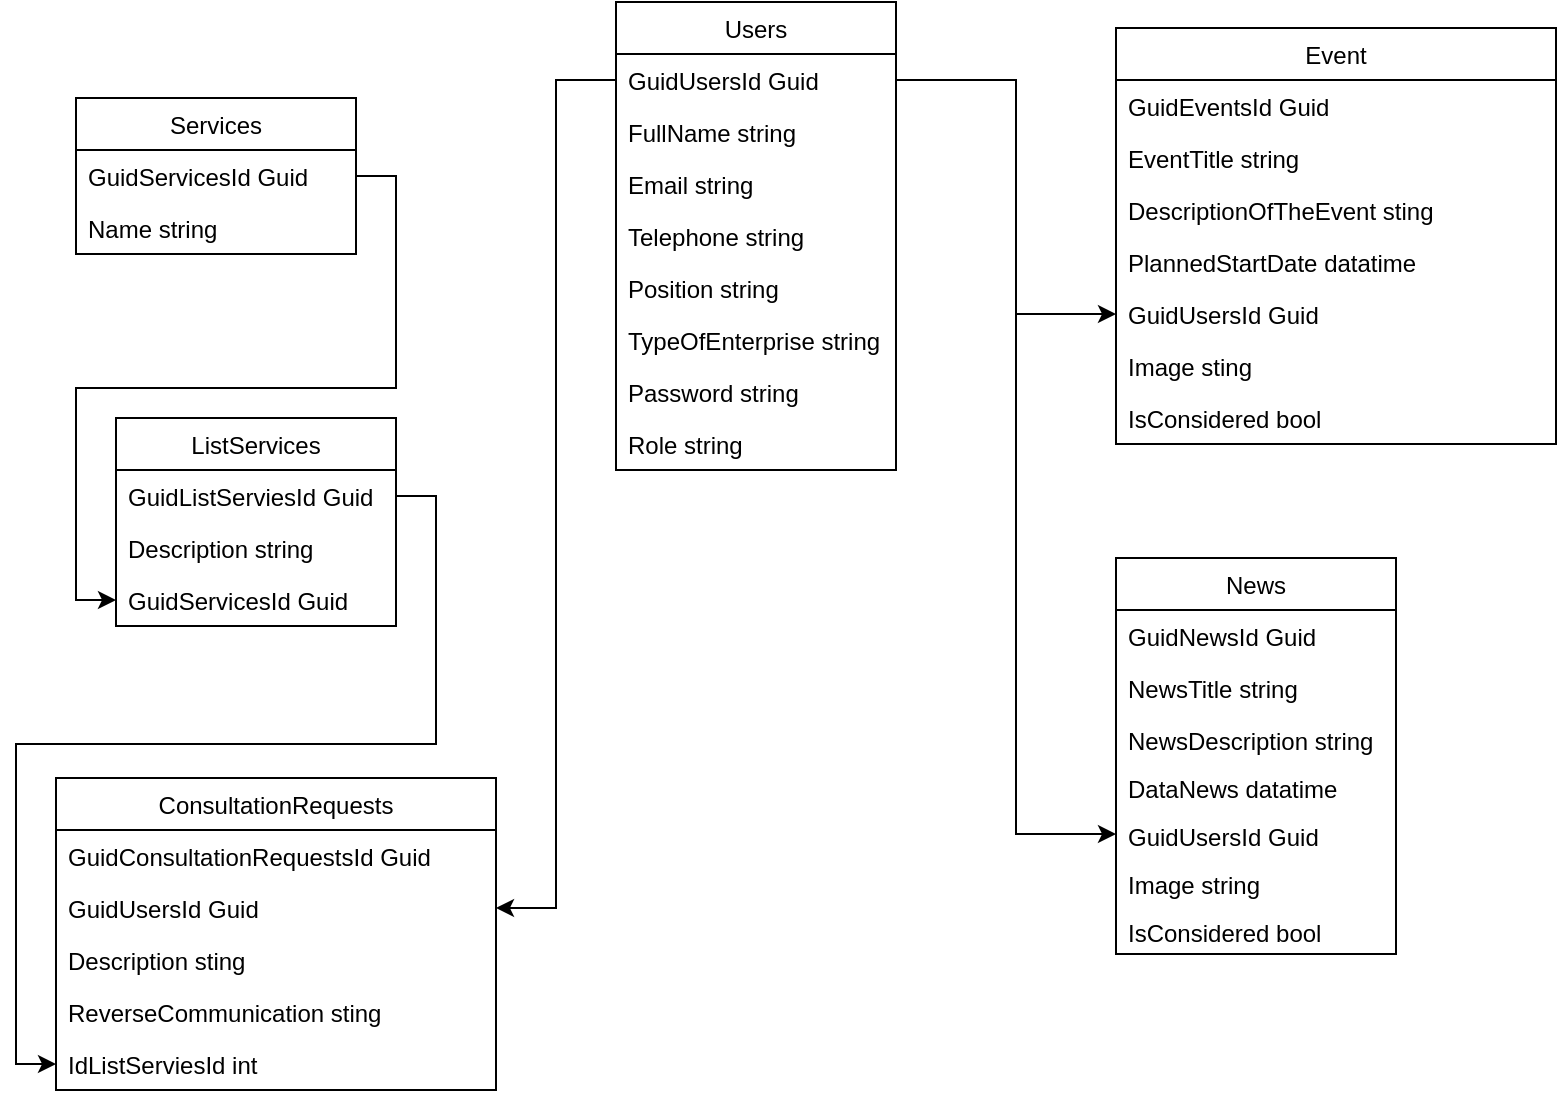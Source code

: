 <mxfile version="14.5.10" type="device"><diagram id="-yBoaJkLIZWyixFHlYv4" name="Page-1"><mxGraphModel dx="1822" dy="794" grid="0" gridSize="10" guides="1" tooltips="1" connect="1" arrows="1" fold="1" page="0" pageScale="1" pageWidth="827" pageHeight="1169" math="0" shadow="0"><root><mxCell id="0"/><mxCell id="1" parent="0"/><mxCell id="fJK8dYbHv9sla1qktkQf-41" value="Users" style="swimlane;fontStyle=0;childLayout=stackLayout;horizontal=1;startSize=26;fillColor=none;horizontalStack=0;resizeParent=1;resizeParentMax=0;resizeLast=0;collapsible=1;marginBottom=0;" parent="1" vertex="1"><mxGeometry x="50" y="92" width="140" height="234" as="geometry"><mxRectangle x="120" y="80" width="60" height="26" as="alternateBounds"/></mxGeometry></mxCell><mxCell id="fJK8dYbHv9sla1qktkQf-42" value="GuidUsersId Guid" style="text;strokeColor=none;fillColor=none;align=left;verticalAlign=top;spacingLeft=4;spacingRight=4;overflow=hidden;rotatable=0;points=[[0,0.5],[1,0.5]];portConstraint=eastwest;" parent="fJK8dYbHv9sla1qktkQf-41" vertex="1"><mxGeometry y="26" width="140" height="26" as="geometry"/></mxCell><mxCell id="fJK8dYbHv9sla1qktkQf-43" value="FullName string" style="text;strokeColor=none;fillColor=none;align=left;verticalAlign=top;spacingLeft=4;spacingRight=4;overflow=hidden;rotatable=0;points=[[0,0.5],[1,0.5]];portConstraint=eastwest;" parent="fJK8dYbHv9sla1qktkQf-41" vertex="1"><mxGeometry y="52" width="140" height="26" as="geometry"/></mxCell><mxCell id="fJK8dYbHv9sla1qktkQf-44" value="Email string" style="text;strokeColor=none;fillColor=none;align=left;verticalAlign=top;spacingLeft=4;spacingRight=4;overflow=hidden;rotatable=0;points=[[0,0.5],[1,0.5]];portConstraint=eastwest;" parent="fJK8dYbHv9sla1qktkQf-41" vertex="1"><mxGeometry y="78" width="140" height="26" as="geometry"/></mxCell><mxCell id="fJK8dYbHv9sla1qktkQf-45" value="Telephone string" style="text;strokeColor=none;fillColor=none;align=left;verticalAlign=top;spacingLeft=4;spacingRight=4;overflow=hidden;rotatable=0;points=[[0,0.5],[1,0.5]];portConstraint=eastwest;" parent="fJK8dYbHv9sla1qktkQf-41" vertex="1"><mxGeometry y="104" width="140" height="26" as="geometry"/></mxCell><mxCell id="fJK8dYbHv9sla1qktkQf-46" value="Position string" style="text;strokeColor=none;fillColor=none;align=left;verticalAlign=top;spacingLeft=4;spacingRight=4;overflow=hidden;rotatable=0;points=[[0,0.5],[1,0.5]];portConstraint=eastwest;" parent="fJK8dYbHv9sla1qktkQf-41" vertex="1"><mxGeometry y="130" width="140" height="26" as="geometry"/></mxCell><mxCell id="fJK8dYbHv9sla1qktkQf-47" value="TypeOfEnterprise string" style="text;strokeColor=none;fillColor=none;align=left;verticalAlign=top;spacingLeft=4;spacingRight=4;overflow=hidden;rotatable=0;points=[[0,0.5],[1,0.5]];portConstraint=eastwest;" parent="fJK8dYbHv9sla1qktkQf-41" vertex="1"><mxGeometry y="156" width="140" height="26" as="geometry"/></mxCell><mxCell id="fJK8dYbHv9sla1qktkQf-48" value="Password string" style="text;strokeColor=none;fillColor=none;align=left;verticalAlign=top;spacingLeft=4;spacingRight=4;overflow=hidden;rotatable=0;points=[[0,0.5],[1,0.5]];portConstraint=eastwest;" parent="fJK8dYbHv9sla1qktkQf-41" vertex="1"><mxGeometry y="182" width="140" height="26" as="geometry"/></mxCell><mxCell id="fJK8dYbHv9sla1qktkQf-49" value="Role string" style="text;strokeColor=none;fillColor=none;align=left;verticalAlign=top;spacingLeft=4;spacingRight=4;overflow=hidden;rotatable=0;points=[[0,0.5],[1,0.5]];portConstraint=eastwest;" parent="fJK8dYbHv9sla1qktkQf-41" vertex="1"><mxGeometry y="208" width="140" height="26" as="geometry"/></mxCell><mxCell id="fJK8dYbHv9sla1qktkQf-50" value="Services" style="swimlane;fontStyle=0;childLayout=stackLayout;horizontal=1;startSize=26;fillColor=none;horizontalStack=0;resizeParent=1;resizeParentMax=0;resizeLast=0;collapsible=1;marginBottom=0;" parent="1" vertex="1"><mxGeometry x="-220" y="140" width="140" height="78" as="geometry"/></mxCell><mxCell id="fJK8dYbHv9sla1qktkQf-51" value="GuidServicesId Guid" style="text;strokeColor=none;fillColor=none;align=left;verticalAlign=top;spacingLeft=4;spacingRight=4;overflow=hidden;rotatable=0;points=[[0,0.5],[1,0.5]];portConstraint=eastwest;" parent="fJK8dYbHv9sla1qktkQf-50" vertex="1"><mxGeometry y="26" width="140" height="26" as="geometry"/></mxCell><mxCell id="fJK8dYbHv9sla1qktkQf-52" value="Name string" style="text;strokeColor=none;fillColor=none;align=left;verticalAlign=top;spacingLeft=4;spacingRight=4;overflow=hidden;rotatable=0;points=[[0,0.5],[1,0.5]];portConstraint=eastwest;" parent="fJK8dYbHv9sla1qktkQf-50" vertex="1"><mxGeometry y="52" width="140" height="26" as="geometry"/></mxCell><mxCell id="fJK8dYbHv9sla1qktkQf-53" value="ListServices" style="swimlane;fontStyle=0;childLayout=stackLayout;horizontal=1;startSize=26;fillColor=none;horizontalStack=0;resizeParent=1;resizeParentMax=0;resizeLast=0;collapsible=1;marginBottom=0;" parent="1" vertex="1"><mxGeometry x="-200" y="300" width="140" height="104" as="geometry"/></mxCell><mxCell id="fJK8dYbHv9sla1qktkQf-54" value="GuidListServiesId Guid" style="text;strokeColor=none;fillColor=none;align=left;verticalAlign=top;spacingLeft=4;spacingRight=4;overflow=hidden;rotatable=0;points=[[0,0.5],[1,0.5]];portConstraint=eastwest;" parent="fJK8dYbHv9sla1qktkQf-53" vertex="1"><mxGeometry y="26" width="140" height="26" as="geometry"/></mxCell><mxCell id="fJK8dYbHv9sla1qktkQf-55" value="Description string" style="text;strokeColor=none;fillColor=none;align=left;verticalAlign=top;spacingLeft=4;spacingRight=4;overflow=hidden;rotatable=0;points=[[0,0.5],[1,0.5]];portConstraint=eastwest;" parent="fJK8dYbHv9sla1qktkQf-53" vertex="1"><mxGeometry y="52" width="140" height="26" as="geometry"/></mxCell><mxCell id="fJK8dYbHv9sla1qktkQf-56" value="GuidServicesId Guid" style="text;strokeColor=none;fillColor=none;align=left;verticalAlign=top;spacingLeft=4;spacingRight=4;overflow=hidden;rotatable=0;points=[[0,0.5],[1,0.5]];portConstraint=eastwest;" parent="fJK8dYbHv9sla1qktkQf-53" vertex="1"><mxGeometry y="78" width="140" height="26" as="geometry"/></mxCell><mxCell id="fJK8dYbHv9sla1qktkQf-57" style="edgeStyle=orthogonalEdgeStyle;rounded=0;orthogonalLoop=1;jettySize=auto;html=1;exitX=1;exitY=0.5;exitDx=0;exitDy=0;" parent="1" source="fJK8dYbHv9sla1qktkQf-51" target="fJK8dYbHv9sla1qktkQf-56" edge="1"><mxGeometry relative="1" as="geometry"/></mxCell><mxCell id="fJK8dYbHv9sla1qktkQf-58" value="Event" style="swimlane;fontStyle=0;childLayout=stackLayout;horizontal=1;startSize=26;fillColor=none;horizontalStack=0;resizeParent=1;resizeParentMax=0;resizeLast=0;collapsible=1;marginBottom=0;" parent="1" vertex="1"><mxGeometry x="300" y="105" width="220" height="208" as="geometry"/></mxCell><mxCell id="fJK8dYbHv9sla1qktkQf-59" value="GuidEventsId Guid" style="text;strokeColor=none;fillColor=none;align=left;verticalAlign=top;spacingLeft=4;spacingRight=4;overflow=hidden;rotatable=0;points=[[0,0.5],[1,0.5]];portConstraint=eastwest;" parent="fJK8dYbHv9sla1qktkQf-58" vertex="1"><mxGeometry y="26" width="220" height="26" as="geometry"/></mxCell><mxCell id="fJK8dYbHv9sla1qktkQf-60" value="EventTitle string" style="text;strokeColor=none;fillColor=none;align=left;verticalAlign=top;spacingLeft=4;spacingRight=4;overflow=hidden;rotatable=0;points=[[0,0.5],[1,0.5]];portConstraint=eastwest;" parent="fJK8dYbHv9sla1qktkQf-58" vertex="1"><mxGeometry y="52" width="220" height="26" as="geometry"/></mxCell><mxCell id="fJK8dYbHv9sla1qktkQf-61" value="DescriptionOfTheEvent sting" style="text;strokeColor=none;fillColor=none;align=left;verticalAlign=top;spacingLeft=4;spacingRight=4;overflow=hidden;rotatable=0;points=[[0,0.5],[1,0.5]];portConstraint=eastwest;" parent="fJK8dYbHv9sla1qktkQf-58" vertex="1"><mxGeometry y="78" width="220" height="26" as="geometry"/></mxCell><mxCell id="fJK8dYbHv9sla1qktkQf-62" value="PlannedStartDate datatime" style="text;strokeColor=none;fillColor=none;align=left;verticalAlign=top;spacingLeft=4;spacingRight=4;overflow=hidden;rotatable=0;points=[[0,0.5],[1,0.5]];portConstraint=eastwest;" parent="fJK8dYbHv9sla1qktkQf-58" vertex="1"><mxGeometry y="104" width="220" height="26" as="geometry"/></mxCell><mxCell id="fJK8dYbHv9sla1qktkQf-64" value="GuidUsersId Guid" style="text;strokeColor=none;fillColor=none;align=left;verticalAlign=top;spacingLeft=4;spacingRight=4;overflow=hidden;rotatable=0;points=[[0,0.5],[1,0.5]];portConstraint=eastwest;" parent="fJK8dYbHv9sla1qktkQf-58" vertex="1"><mxGeometry y="130" width="220" height="26" as="geometry"/></mxCell><mxCell id="fJK8dYbHv9sla1qktkQf-63" value="Image sting" style="text;strokeColor=none;fillColor=none;align=left;verticalAlign=top;spacingLeft=4;spacingRight=4;overflow=hidden;rotatable=0;points=[[0,0.5],[1,0.5]];portConstraint=eastwest;" parent="fJK8dYbHv9sla1qktkQf-58" vertex="1"><mxGeometry y="156" width="220" height="26" as="geometry"/></mxCell><mxCell id="fJK8dYbHv9sla1qktkQf-82" value="IsConsidered bool" style="text;strokeColor=none;fillColor=none;align=left;verticalAlign=top;spacingLeft=4;spacingRight=4;overflow=hidden;rotatable=0;points=[[0,0.5],[1,0.5]];portConstraint=eastwest;" parent="fJK8dYbHv9sla1qktkQf-58" vertex="1"><mxGeometry y="182" width="220" height="26" as="geometry"/></mxCell><mxCell id="fJK8dYbHv9sla1qktkQf-65" value="News" style="swimlane;fontStyle=0;childLayout=stackLayout;horizontal=1;startSize=26;fillColor=none;horizontalStack=0;resizeParent=1;resizeParentMax=0;resizeLast=0;collapsible=1;marginBottom=0;" parent="1" vertex="1"><mxGeometry x="300" y="370" width="140" height="198" as="geometry"/></mxCell><mxCell id="fJK8dYbHv9sla1qktkQf-66" value="GuidNewsId Guid" style="text;strokeColor=none;fillColor=none;align=left;verticalAlign=top;spacingLeft=4;spacingRight=4;overflow=hidden;rotatable=0;points=[[0,0.5],[1,0.5]];portConstraint=eastwest;" parent="fJK8dYbHv9sla1qktkQf-65" vertex="1"><mxGeometry y="26" width="140" height="26" as="geometry"/></mxCell><mxCell id="fJK8dYbHv9sla1qktkQf-67" value="NewsTitle string" style="text;strokeColor=none;fillColor=none;align=left;verticalAlign=top;spacingLeft=4;spacingRight=4;overflow=hidden;rotatable=0;points=[[0,0.5],[1,0.5]];portConstraint=eastwest;" parent="fJK8dYbHv9sla1qktkQf-65" vertex="1"><mxGeometry y="52" width="140" height="26" as="geometry"/></mxCell><mxCell id="fJK8dYbHv9sla1qktkQf-68" value="NewsDescription string" style="text;strokeColor=none;fillColor=none;align=left;verticalAlign=top;spacingLeft=4;spacingRight=4;overflow=hidden;rotatable=0;points=[[0,0.5],[1,0.5]];portConstraint=eastwest;" parent="fJK8dYbHv9sla1qktkQf-65" vertex="1"><mxGeometry y="78" width="140" height="24" as="geometry"/></mxCell><mxCell id="fJK8dYbHv9sla1qktkQf-69" value="DataNews datatime" style="text;strokeColor=none;fillColor=none;align=left;verticalAlign=top;spacingLeft=4;spacingRight=4;overflow=hidden;rotatable=0;points=[[0,0.5],[1,0.5]];portConstraint=eastwest;" parent="fJK8dYbHv9sla1qktkQf-65" vertex="1"><mxGeometry y="102" width="140" height="24" as="geometry"/></mxCell><mxCell id="fJK8dYbHv9sla1qktkQf-71" value="GuidUsersId Guid" style="text;strokeColor=none;fillColor=none;align=left;verticalAlign=top;spacingLeft=4;spacingRight=4;overflow=hidden;rotatable=0;points=[[0,0.5],[1,0.5]];portConstraint=eastwest;" parent="fJK8dYbHv9sla1qktkQf-65" vertex="1"><mxGeometry y="126" width="140" height="24" as="geometry"/></mxCell><mxCell id="fJK8dYbHv9sla1qktkQf-70" value="Image string" style="text;strokeColor=none;fillColor=none;align=left;verticalAlign=top;spacingLeft=4;spacingRight=4;overflow=hidden;rotatable=0;points=[[0,0.5],[1,0.5]];portConstraint=eastwest;" parent="fJK8dYbHv9sla1qktkQf-65" vertex="1"><mxGeometry y="150" width="140" height="24" as="geometry"/></mxCell><mxCell id="fJK8dYbHv9sla1qktkQf-83" value="IsConsidered bool" style="text;strokeColor=none;fillColor=none;align=left;verticalAlign=top;spacingLeft=4;spacingRight=4;overflow=hidden;rotatable=0;points=[[0,0.5],[1,0.5]];portConstraint=eastwest;" parent="fJK8dYbHv9sla1qktkQf-65" vertex="1"><mxGeometry y="174" width="140" height="24" as="geometry"/></mxCell><mxCell id="fJK8dYbHv9sla1qktkQf-72" value="ConsultationRequests" style="swimlane;fontStyle=0;childLayout=stackLayout;horizontal=1;startSize=26;fillColor=none;horizontalStack=0;resizeParent=1;resizeParentMax=0;resizeLast=0;collapsible=1;marginBottom=0;" parent="1" vertex="1"><mxGeometry x="-230" y="480" width="220" height="156" as="geometry"/></mxCell><mxCell id="fJK8dYbHv9sla1qktkQf-73" value="GuidConsultationRequestsId Guid" style="text;strokeColor=none;fillColor=none;align=left;verticalAlign=top;spacingLeft=4;spacingRight=4;overflow=hidden;rotatable=0;points=[[0,0.5],[1,0.5]];portConstraint=eastwest;" parent="fJK8dYbHv9sla1qktkQf-72" vertex="1"><mxGeometry y="26" width="220" height="26" as="geometry"/></mxCell><mxCell id="fJK8dYbHv9sla1qktkQf-74" value="GuidUsersId Guid" style="text;strokeColor=none;fillColor=none;align=left;verticalAlign=top;spacingLeft=4;spacingRight=4;overflow=hidden;rotatable=0;points=[[0,0.5],[1,0.5]];portConstraint=eastwest;" parent="fJK8dYbHv9sla1qktkQf-72" vertex="1"><mxGeometry y="52" width="220" height="26" as="geometry"/></mxCell><mxCell id="fJK8dYbHv9sla1qktkQf-75" value="Description sting" style="text;strokeColor=none;fillColor=none;align=left;verticalAlign=top;spacingLeft=4;spacingRight=4;overflow=hidden;rotatable=0;points=[[0,0.5],[1,0.5]];portConstraint=eastwest;" parent="fJK8dYbHv9sla1qktkQf-72" vertex="1"><mxGeometry y="78" width="220" height="26" as="geometry"/></mxCell><mxCell id="fJK8dYbHv9sla1qktkQf-81" value="ReverseCommunication sting" style="text;strokeColor=none;fillColor=none;align=left;verticalAlign=top;spacingLeft=4;spacingRight=4;overflow=hidden;rotatable=0;points=[[0,0.5],[1,0.5]];portConstraint=eastwest;" parent="fJK8dYbHv9sla1qktkQf-72" vertex="1"><mxGeometry y="104" width="220" height="26" as="geometry"/></mxCell><mxCell id="fJK8dYbHv9sla1qktkQf-76" value="IdListServiesId int" style="text;strokeColor=none;fillColor=none;align=left;verticalAlign=top;spacingLeft=4;spacingRight=4;overflow=hidden;rotatable=0;points=[[0,0.5],[1,0.5]];portConstraint=eastwest;" parent="fJK8dYbHv9sla1qktkQf-72" vertex="1"><mxGeometry y="130" width="220" height="26" as="geometry"/></mxCell><mxCell id="fJK8dYbHv9sla1qktkQf-77" style="edgeStyle=orthogonalEdgeStyle;rounded=0;orthogonalLoop=1;jettySize=auto;html=1;exitX=0;exitY=0.5;exitDx=0;exitDy=0;" parent="1" source="fJK8dYbHv9sla1qktkQf-42" target="fJK8dYbHv9sla1qktkQf-74" edge="1"><mxGeometry relative="1" as="geometry"/></mxCell><mxCell id="fJK8dYbHv9sla1qktkQf-86" style="edgeStyle=orthogonalEdgeStyle;rounded=0;orthogonalLoop=1;jettySize=auto;html=1;exitX=1;exitY=0.5;exitDx=0;exitDy=0;" parent="1" source="fJK8dYbHv9sla1qktkQf-42" target="fJK8dYbHv9sla1qktkQf-64" edge="1"><mxGeometry relative="1" as="geometry"><Array as="points"><mxPoint x="250" y="131"/><mxPoint x="250" y="248"/></Array></mxGeometry></mxCell><mxCell id="fJK8dYbHv9sla1qktkQf-88" style="edgeStyle=orthogonalEdgeStyle;rounded=0;orthogonalLoop=1;jettySize=auto;html=1;exitX=1;exitY=0.5;exitDx=0;exitDy=0;" parent="1" source="fJK8dYbHv9sla1qktkQf-42" target="fJK8dYbHv9sla1qktkQf-71" edge="1"><mxGeometry relative="1" as="geometry"><Array as="points"><mxPoint x="250" y="131"/><mxPoint x="250" y="508"/></Array></mxGeometry></mxCell><mxCell id="W_h2teQLW4sTo6eHG2qT-1" style="edgeStyle=orthogonalEdgeStyle;rounded=0;orthogonalLoop=1;jettySize=auto;html=1;exitX=1;exitY=0.5;exitDx=0;exitDy=0;entryX=0;entryY=0.5;entryDx=0;entryDy=0;" edge="1" parent="1" source="fJK8dYbHv9sla1qktkQf-54" target="fJK8dYbHv9sla1qktkQf-76"><mxGeometry relative="1" as="geometry"><Array as="points"><mxPoint x="-40" y="339"/><mxPoint x="-40" y="463"/><mxPoint x="-250" y="463"/><mxPoint x="-250" y="623"/></Array></mxGeometry></mxCell></root></mxGraphModel></diagram></mxfile>